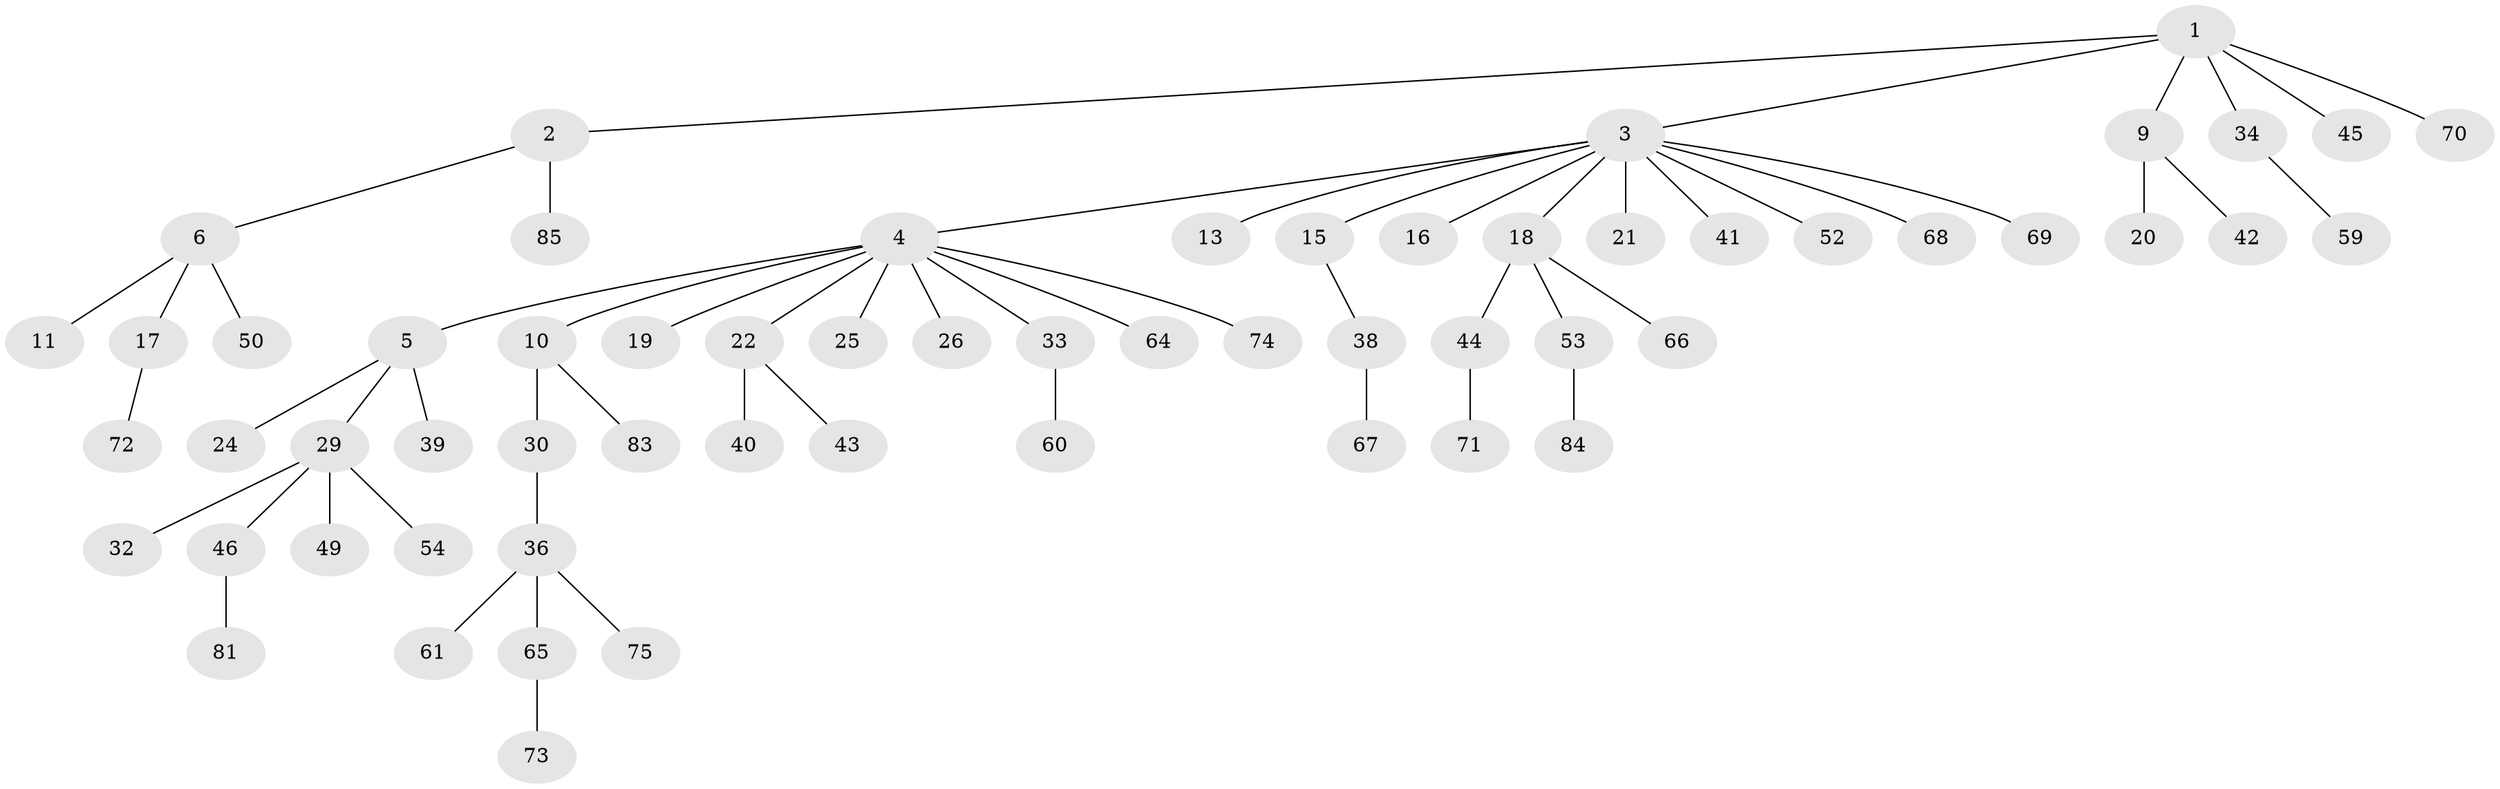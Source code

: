 // Generated by graph-tools (version 1.1) at 2025/52/02/27/25 19:52:11]
// undirected, 60 vertices, 59 edges
graph export_dot {
graph [start="1"]
  node [color=gray90,style=filled];
  1 [super="+86"];
  2 [super="+55"];
  3 [super="+7"];
  4 [super="+8"];
  5 [super="+12"];
  6 [super="+14"];
  9 [super="+28"];
  10 [super="+78"];
  11;
  13 [super="+23"];
  15;
  16 [super="+31"];
  17;
  18 [super="+27"];
  19;
  20;
  21 [super="+37"];
  22 [super="+35"];
  24;
  25;
  26 [super="+79"];
  29 [super="+63"];
  30;
  32 [super="+48"];
  33 [super="+56"];
  34 [super="+51"];
  36 [super="+58"];
  38 [super="+76"];
  39;
  40;
  41;
  42;
  43;
  44 [super="+47"];
  45 [super="+77"];
  46;
  49 [super="+57"];
  50;
  52 [super="+82"];
  53;
  54;
  59;
  60 [super="+62"];
  61;
  64;
  65;
  66;
  67;
  68;
  69;
  70 [super="+80"];
  71;
  72;
  73;
  74;
  75;
  81;
  83;
  84;
  85;
  1 -- 2;
  1 -- 3;
  1 -- 9;
  1 -- 34;
  1 -- 45;
  1 -- 70;
  2 -- 6;
  2 -- 85;
  3 -- 4;
  3 -- 16;
  3 -- 18;
  3 -- 21;
  3 -- 69;
  3 -- 68;
  3 -- 52;
  3 -- 41;
  3 -- 13;
  3 -- 15;
  4 -- 5;
  4 -- 10;
  4 -- 25;
  4 -- 26;
  4 -- 64;
  4 -- 33;
  4 -- 19;
  4 -- 22;
  4 -- 74;
  5 -- 29;
  5 -- 24;
  5 -- 39;
  6 -- 11;
  6 -- 50;
  6 -- 17;
  9 -- 20;
  9 -- 42;
  10 -- 30;
  10 -- 83;
  15 -- 38;
  17 -- 72;
  18 -- 44;
  18 -- 53;
  18 -- 66;
  22 -- 40;
  22 -- 43;
  29 -- 32;
  29 -- 46;
  29 -- 49;
  29 -- 54;
  30 -- 36;
  33 -- 60;
  34 -- 59;
  36 -- 61;
  36 -- 65;
  36 -- 75;
  38 -- 67;
  44 -- 71;
  46 -- 81;
  53 -- 84;
  65 -- 73;
}
